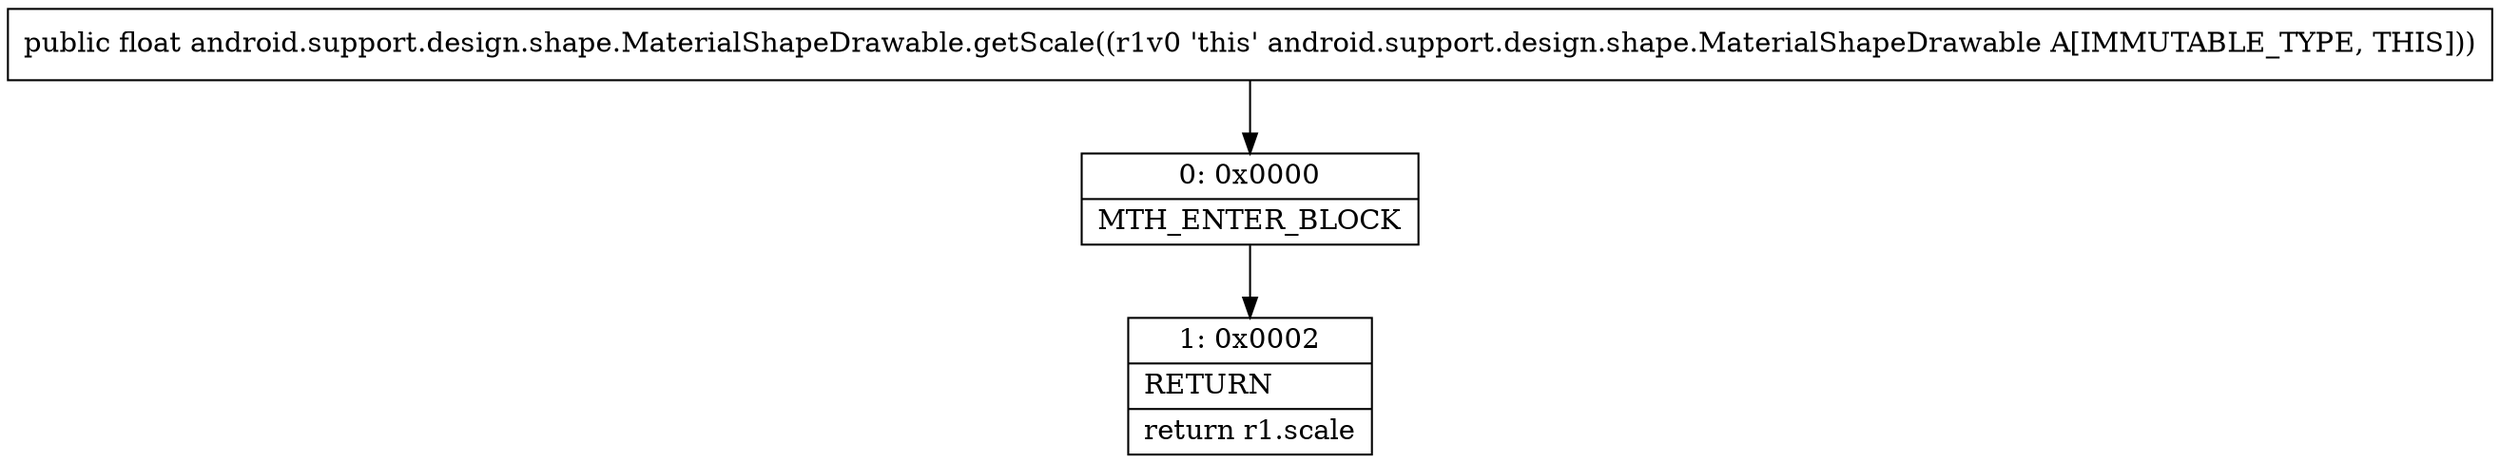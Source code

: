 digraph "CFG forandroid.support.design.shape.MaterialShapeDrawable.getScale()F" {
Node_0 [shape=record,label="{0\:\ 0x0000|MTH_ENTER_BLOCK\l}"];
Node_1 [shape=record,label="{1\:\ 0x0002|RETURN\l|return r1.scale\l}"];
MethodNode[shape=record,label="{public float android.support.design.shape.MaterialShapeDrawable.getScale((r1v0 'this' android.support.design.shape.MaterialShapeDrawable A[IMMUTABLE_TYPE, THIS])) }"];
MethodNode -> Node_0;
Node_0 -> Node_1;
}

